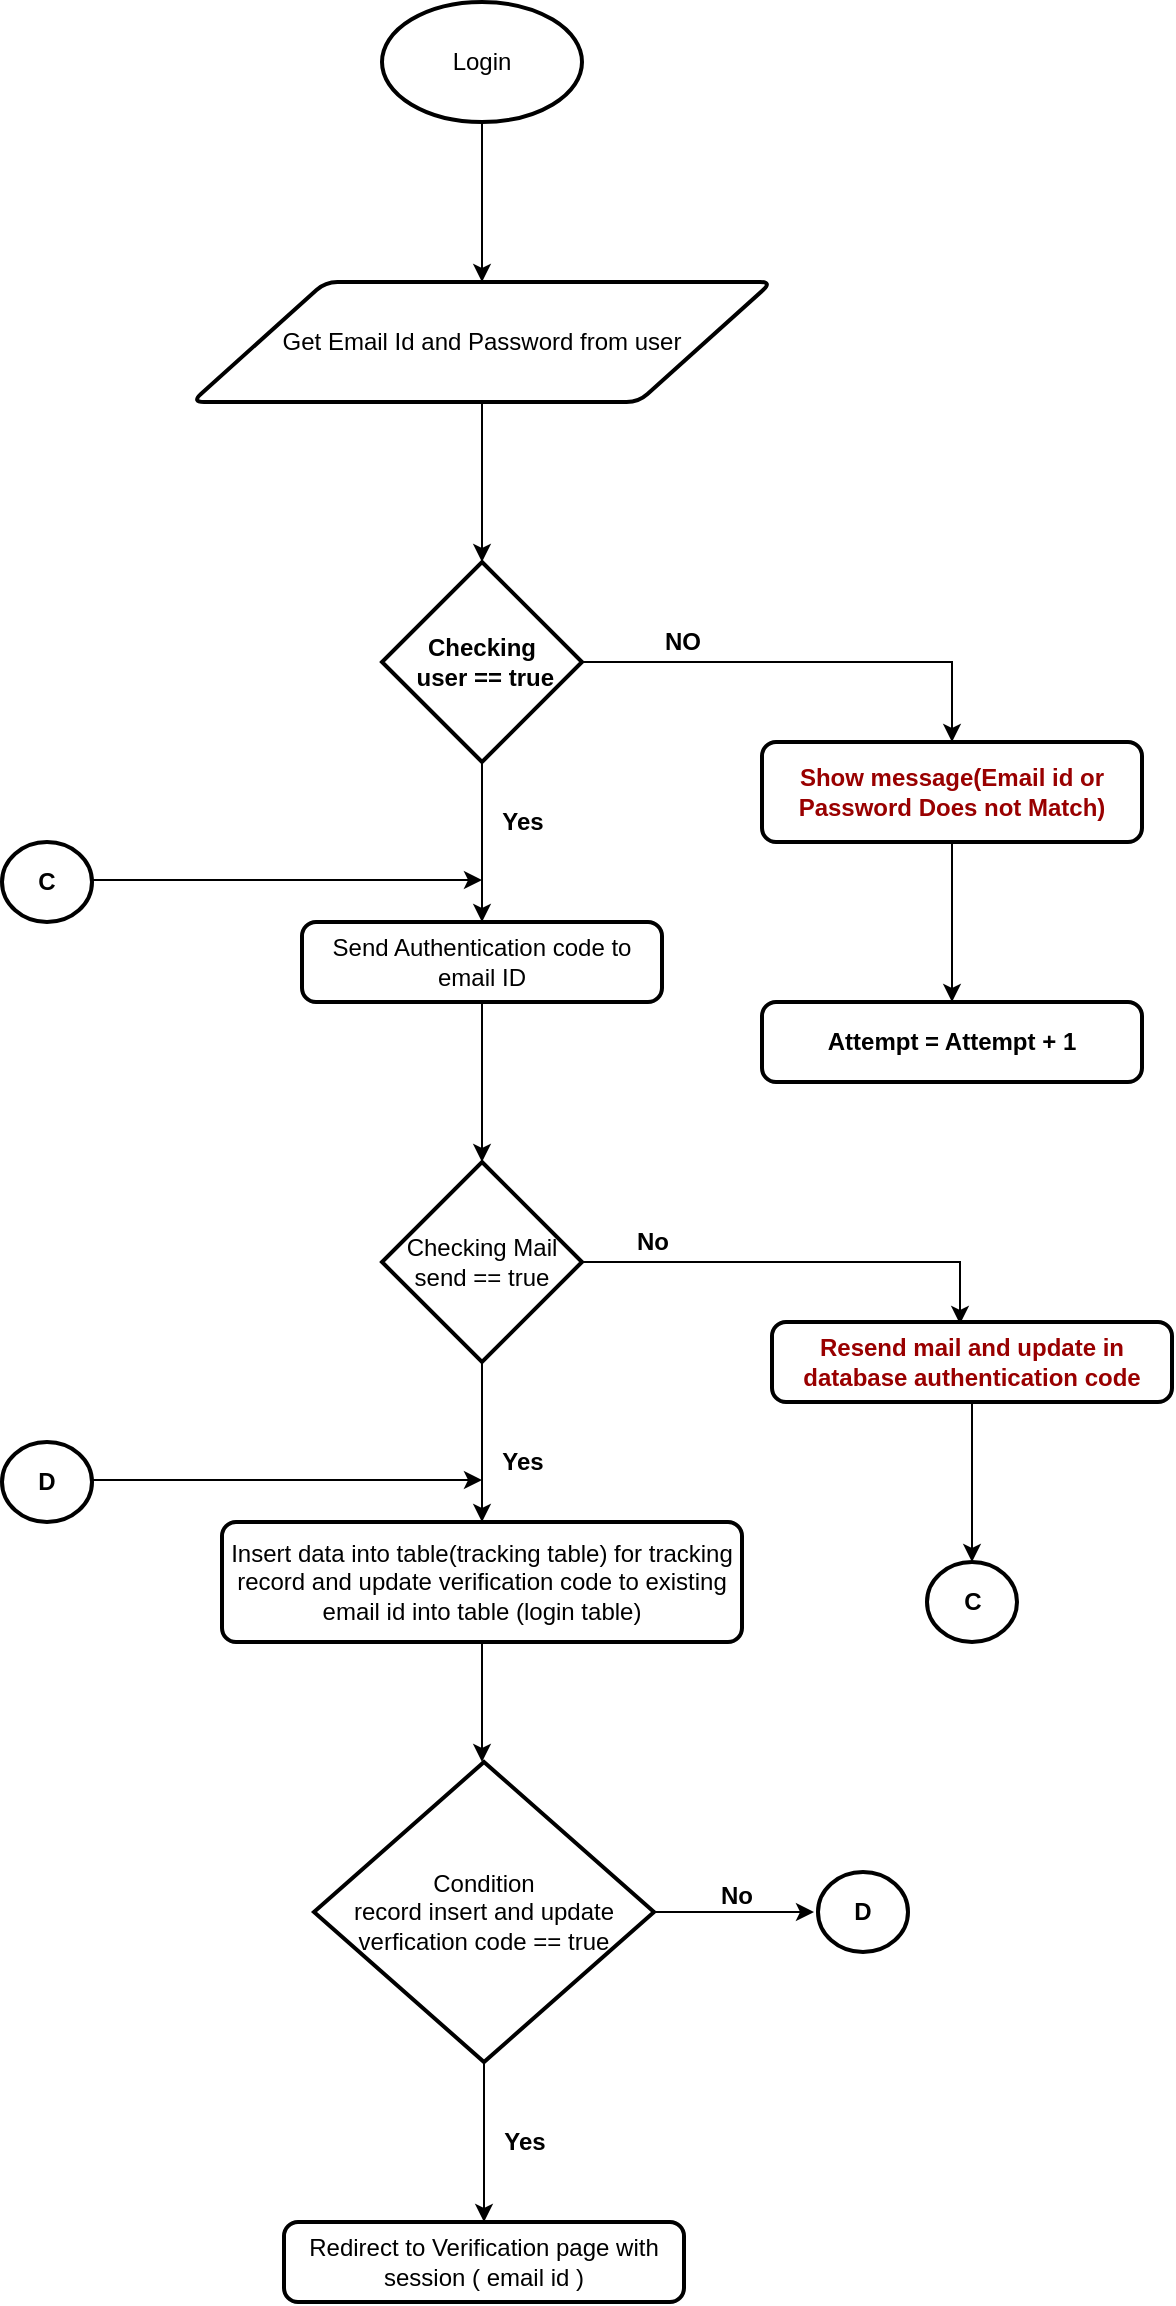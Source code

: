 <mxfile version="12.3.9" type="github" pages="1">
  <diagram id="9pqVZNMnvHMWW9GRLAtv" name="Login Flow chart with two factor verification">
    <mxGraphModel dx="868" dy="520" grid="1" gridSize="10" guides="1" tooltips="1" connect="1" arrows="1" fold="1" page="1" pageScale="1" pageWidth="850" pageHeight="1100" math="0" shadow="0">
      <root>
        <mxCell id="0"/>
        <mxCell id="1" parent="0"/>
        <mxCell id="BCeBebv8FfAkpqQv-19W-3" value="" style="edgeStyle=orthogonalEdgeStyle;rounded=0;orthogonalLoop=1;jettySize=auto;html=1;" edge="1" parent="1" source="BCeBebv8FfAkpqQv-19W-1">
          <mxGeometry relative="1" as="geometry">
            <mxPoint x="400" y="200" as="targetPoint"/>
          </mxGeometry>
        </mxCell>
        <mxCell id="BCeBebv8FfAkpqQv-19W-1" value="Login" style="strokeWidth=2;html=1;shape=mxgraph.flowchart.start_1;whiteSpace=wrap;" vertex="1" parent="1">
          <mxGeometry x="350" y="60" width="100" height="60" as="geometry"/>
        </mxCell>
        <mxCell id="BCeBebv8FfAkpqQv-19W-6" value="" style="edgeStyle=orthogonalEdgeStyle;rounded=0;orthogonalLoop=1;jettySize=auto;html=1;" edge="1" parent="1" source="BCeBebv8FfAkpqQv-19W-4">
          <mxGeometry relative="1" as="geometry">
            <mxPoint x="400" y="340" as="targetPoint"/>
          </mxGeometry>
        </mxCell>
        <mxCell id="BCeBebv8FfAkpqQv-19W-4" value="Get Email Id and Password from user" style="shape=parallelogram;html=1;strokeWidth=2;perimeter=parallelogramPerimeter;whiteSpace=wrap;rounded=1;arcSize=12;size=0.23;" vertex="1" parent="1">
          <mxGeometry x="255" y="200" width="290" height="60" as="geometry"/>
        </mxCell>
        <mxCell id="BCeBebv8FfAkpqQv-19W-9" value="" style="edgeStyle=orthogonalEdgeStyle;rounded=0;orthogonalLoop=1;jettySize=auto;html=1;entryX=0.5;entryY=0;entryDx=0;entryDy=0;" edge="1" parent="1" source="BCeBebv8FfAkpqQv-19W-7" target="BCeBebv8FfAkpqQv-19W-13">
          <mxGeometry relative="1" as="geometry">
            <mxPoint x="530" y="440" as="targetPoint"/>
          </mxGeometry>
        </mxCell>
        <mxCell id="BCeBebv8FfAkpqQv-19W-11" value="" style="edgeStyle=orthogonalEdgeStyle;rounded=0;orthogonalLoop=1;jettySize=auto;html=1;" edge="1" parent="1" source="BCeBebv8FfAkpqQv-19W-7">
          <mxGeometry relative="1" as="geometry">
            <mxPoint x="400" y="520" as="targetPoint"/>
          </mxGeometry>
        </mxCell>
        <mxCell id="BCeBebv8FfAkpqQv-19W-7" value="&lt;b&gt;Checking&lt;br&gt;&amp;nbsp;user == true&lt;/b&gt;" style="strokeWidth=2;html=1;shape=mxgraph.flowchart.decision;whiteSpace=wrap;" vertex="1" parent="1">
          <mxGeometry x="350" y="340" width="100" height="100" as="geometry"/>
        </mxCell>
        <mxCell id="BCeBebv8FfAkpqQv-19W-18" value="" style="edgeStyle=orthogonalEdgeStyle;rounded=0;orthogonalLoop=1;jettySize=auto;html=1;" edge="1" parent="1" source="BCeBebv8FfAkpqQv-19W-13" target="BCeBebv8FfAkpqQv-19W-17">
          <mxGeometry relative="1" as="geometry"/>
        </mxCell>
        <mxCell id="BCeBebv8FfAkpqQv-19W-13" value="&lt;font color=&quot;#990000&quot;&gt;Show message(Email id or Password Does not Match)&lt;/font&gt;" style="rounded=1;whiteSpace=wrap;html=1;absoluteArcSize=1;arcSize=14;strokeWidth=2;fontStyle=1" vertex="1" parent="1">
          <mxGeometry x="540" y="430" width="190" height="50" as="geometry"/>
        </mxCell>
        <mxCell id="BCeBebv8FfAkpqQv-19W-17" value="Attempt = Attempt + 1" style="rounded=1;whiteSpace=wrap;html=1;absoluteArcSize=1;arcSize=14;strokeWidth=2;fontStyle=1" vertex="1" parent="1">
          <mxGeometry x="540" y="560" width="190" height="40" as="geometry"/>
        </mxCell>
        <mxCell id="BCeBebv8FfAkpqQv-19W-16" value="NO" style="text;html=1;align=center;verticalAlign=middle;resizable=0;points=[];;autosize=1;fontStyle=1" vertex="1" parent="1">
          <mxGeometry x="485" y="370" width="30" height="20" as="geometry"/>
        </mxCell>
        <mxCell id="BCeBebv8FfAkpqQv-19W-21" value="&lt;b&gt;Yes&lt;/b&gt;" style="text;html=1;align=center;verticalAlign=middle;resizable=0;points=[];;autosize=1;" vertex="1" parent="1">
          <mxGeometry x="400" y="460" width="40" height="20" as="geometry"/>
        </mxCell>
        <mxCell id="BCeBebv8FfAkpqQv-19W-24" value="" style="edgeStyle=orthogonalEdgeStyle;rounded=0;orthogonalLoop=1;jettySize=auto;html=1;" edge="1" parent="1" source="BCeBebv8FfAkpqQv-19W-22">
          <mxGeometry relative="1" as="geometry">
            <mxPoint x="400" y="640" as="targetPoint"/>
          </mxGeometry>
        </mxCell>
        <mxCell id="BCeBebv8FfAkpqQv-19W-22" value="Send Authentication code to email ID" style="rounded=1;whiteSpace=wrap;html=1;absoluteArcSize=1;arcSize=14;strokeWidth=2;" vertex="1" parent="1">
          <mxGeometry x="310" y="520" width="180" height="40" as="geometry"/>
        </mxCell>
        <mxCell id="BCeBebv8FfAkpqQv-19W-27" value="" style="edgeStyle=orthogonalEdgeStyle;rounded=0;orthogonalLoop=1;jettySize=auto;html=1;entryX=0.47;entryY=0.025;entryDx=0;entryDy=0;entryPerimeter=0;" edge="1" parent="1" source="BCeBebv8FfAkpqQv-19W-25" target="BCeBebv8FfAkpqQv-19W-33">
          <mxGeometry relative="1" as="geometry">
            <mxPoint x="530" y="690" as="targetPoint"/>
          </mxGeometry>
        </mxCell>
        <mxCell id="BCeBebv8FfAkpqQv-19W-29" value="" style="edgeStyle=orthogonalEdgeStyle;rounded=0;orthogonalLoop=1;jettySize=auto;html=1;" edge="1" parent="1" source="BCeBebv8FfAkpqQv-19W-25">
          <mxGeometry relative="1" as="geometry">
            <mxPoint x="400" y="820" as="targetPoint"/>
          </mxGeometry>
        </mxCell>
        <mxCell id="BCeBebv8FfAkpqQv-19W-25" value="Checking Mail &lt;br&gt;send == true" style="strokeWidth=2;html=1;shape=mxgraph.flowchart.decision;whiteSpace=wrap;" vertex="1" parent="1">
          <mxGeometry x="350" y="640" width="100" height="100" as="geometry"/>
        </mxCell>
        <mxCell id="BCeBebv8FfAkpqQv-19W-30" value="No" style="text;html=1;align=center;verticalAlign=middle;resizable=0;points=[];;autosize=1;fontStyle=1" vertex="1" parent="1">
          <mxGeometry x="470" y="670" width="30" height="20" as="geometry"/>
        </mxCell>
        <mxCell id="BCeBebv8FfAkpqQv-19W-35" value="" style="edgeStyle=orthogonalEdgeStyle;rounded=0;orthogonalLoop=1;jettySize=auto;html=1;" edge="1" parent="1" source="BCeBebv8FfAkpqQv-19W-33">
          <mxGeometry relative="1" as="geometry">
            <mxPoint x="645" y="840" as="targetPoint"/>
          </mxGeometry>
        </mxCell>
        <mxCell id="BCeBebv8FfAkpqQv-19W-33" value="&lt;font color=&quot;#990000&quot;&gt;Resend mail and update in database authentication code&lt;/font&gt;" style="rounded=1;whiteSpace=wrap;html=1;absoluteArcSize=1;arcSize=14;strokeWidth=2;fontStyle=1" vertex="1" parent="1">
          <mxGeometry x="545" y="720" width="200" height="40" as="geometry"/>
        </mxCell>
        <mxCell id="BCeBebv8FfAkpqQv-19W-36" value="&lt;b&gt;C&lt;/b&gt;" style="strokeWidth=2;html=1;shape=mxgraph.flowchart.start_2;whiteSpace=wrap;" vertex="1" parent="1">
          <mxGeometry x="622.5" y="840" width="45" height="40" as="geometry"/>
        </mxCell>
        <mxCell id="BCeBebv8FfAkpqQv-19W-37" value="Yes" style="text;html=1;align=center;verticalAlign=middle;resizable=0;points=[];;autosize=1;fontStyle=1" vertex="1" parent="1">
          <mxGeometry x="400" y="780" width="40" height="20" as="geometry"/>
        </mxCell>
        <mxCell id="BCeBebv8FfAkpqQv-19W-44" value="" style="edgeStyle=orthogonalEdgeStyle;rounded=0;orthogonalLoop=1;jettySize=auto;html=1;" edge="1" parent="1" source="BCeBebv8FfAkpqQv-19W-41">
          <mxGeometry relative="1" as="geometry">
            <mxPoint x="400" y="940" as="targetPoint"/>
          </mxGeometry>
        </mxCell>
        <mxCell id="BCeBebv8FfAkpqQv-19W-41" value="Insert data into table(tracking table) for tracking record and update verification code to existing email id into table (login table)" style="rounded=1;whiteSpace=wrap;html=1;absoluteArcSize=1;arcSize=14;strokeWidth=2;" vertex="1" parent="1">
          <mxGeometry x="270" y="820" width="260" height="60" as="geometry"/>
        </mxCell>
        <mxCell id="BCeBebv8FfAkpqQv-19W-45" value="Redirect to Verification page with session ( email id )" style="rounded=1;whiteSpace=wrap;html=1;absoluteArcSize=1;arcSize=14;strokeWidth=2;" vertex="1" parent="1">
          <mxGeometry x="301" y="1170" width="200" height="40" as="geometry"/>
        </mxCell>
        <mxCell id="BCeBebv8FfAkpqQv-19W-48" value="" style="edgeStyle=orthogonalEdgeStyle;rounded=0;orthogonalLoop=1;jettySize=auto;html=1;" edge="1" parent="1" source="BCeBebv8FfAkpqQv-19W-46">
          <mxGeometry relative="1" as="geometry">
            <mxPoint x="401" y="1170" as="targetPoint"/>
          </mxGeometry>
        </mxCell>
        <mxCell id="BCeBebv8FfAkpqQv-19W-50" value="" style="edgeStyle=orthogonalEdgeStyle;rounded=0;orthogonalLoop=1;jettySize=auto;html=1;" edge="1" parent="1" source="BCeBebv8FfAkpqQv-19W-46">
          <mxGeometry relative="1" as="geometry">
            <mxPoint x="566" y="1015" as="targetPoint"/>
          </mxGeometry>
        </mxCell>
        <mxCell id="BCeBebv8FfAkpqQv-19W-46" value="&lt;div&gt;&lt;span&gt;Condition&lt;/span&gt;&lt;/div&gt;&lt;div&gt;&lt;span&gt;record insert and update verfication code == true&lt;/span&gt;&lt;/div&gt;" style="strokeWidth=2;html=1;shape=mxgraph.flowchart.decision;whiteSpace=wrap;align=center;" vertex="1" parent="1">
          <mxGeometry x="316" y="940" width="170" height="150" as="geometry"/>
        </mxCell>
        <mxCell id="BCeBebv8FfAkpqQv-19W-51" value="Yes" style="text;html=1;align=center;verticalAlign=middle;resizable=0;points=[];;autosize=1;fontStyle=1" vertex="1" parent="1">
          <mxGeometry x="401" y="1120" width="40" height="20" as="geometry"/>
        </mxCell>
        <mxCell id="BCeBebv8FfAkpqQv-19W-52" value="&lt;b&gt;No&lt;/b&gt;" style="text;html=1;align=center;verticalAlign=middle;resizable=0;points=[];;autosize=1;" vertex="1" parent="1">
          <mxGeometry x="512" y="997" width="30" height="20" as="geometry"/>
        </mxCell>
        <mxCell id="BCeBebv8FfAkpqQv-19W-54" value="&lt;b&gt;D&lt;/b&gt;" style="strokeWidth=2;html=1;shape=mxgraph.flowchart.start_2;whiteSpace=wrap;" vertex="1" parent="1">
          <mxGeometry x="568" y="995" width="45" height="40" as="geometry"/>
        </mxCell>
        <mxCell id="BCeBebv8FfAkpqQv-19W-59" value="&lt;b&gt;D&lt;/b&gt;" style="strokeWidth=2;html=1;shape=mxgraph.flowchart.start_2;whiteSpace=wrap;" vertex="1" parent="1">
          <mxGeometry x="160" y="780" width="45" height="40" as="geometry"/>
        </mxCell>
        <mxCell id="BCeBebv8FfAkpqQv-19W-60" value="" style="endArrow=classic;html=1;entryX=-0.1;entryY=0.95;entryDx=0;entryDy=0;entryPerimeter=0;" edge="1" parent="1">
          <mxGeometry width="50" height="50" relative="1" as="geometry">
            <mxPoint x="204" y="799" as="sourcePoint"/>
            <mxPoint x="400" y="799" as="targetPoint"/>
          </mxGeometry>
        </mxCell>
        <mxCell id="BCeBebv8FfAkpqQv-19W-61" value="&lt;b&gt;C&lt;/b&gt;" style="strokeWidth=2;html=1;shape=mxgraph.flowchart.start_2;whiteSpace=wrap;" vertex="1" parent="1">
          <mxGeometry x="160" y="480" width="45" height="40" as="geometry"/>
        </mxCell>
        <mxCell id="BCeBebv8FfAkpqQv-19W-62" value="" style="endArrow=classic;html=1;entryX=-0.1;entryY=0.95;entryDx=0;entryDy=0;entryPerimeter=0;" edge="1" parent="1">
          <mxGeometry width="50" height="50" relative="1" as="geometry">
            <mxPoint x="204" y="499" as="sourcePoint"/>
            <mxPoint x="400" y="499" as="targetPoint"/>
          </mxGeometry>
        </mxCell>
      </root>
    </mxGraphModel>
  </diagram>
</mxfile>
